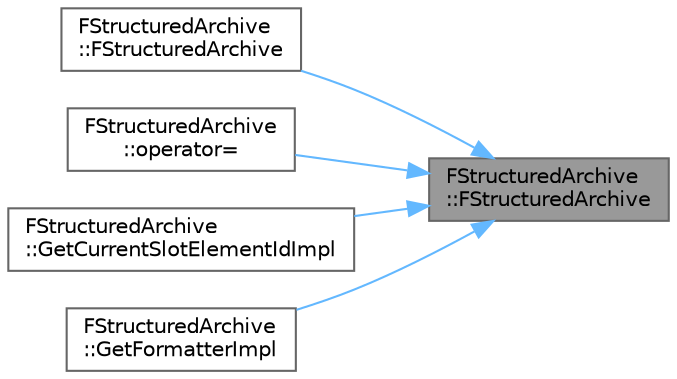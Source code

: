 digraph "FStructuredArchive::FStructuredArchive"
{
 // INTERACTIVE_SVG=YES
 // LATEX_PDF_SIZE
  bgcolor="transparent";
  edge [fontname=Helvetica,fontsize=10,labelfontname=Helvetica,labelfontsize=10];
  node [fontname=Helvetica,fontsize=10,shape=box,height=0.2,width=0.4];
  rankdir="RL";
  Node1 [id="Node000001",label="FStructuredArchive\l::FStructuredArchive",height=0.2,width=0.4,color="gray40", fillcolor="grey60", style="filled", fontcolor="black",tooltip="Constructor."];
  Node1 -> Node2 [id="edge1_Node000001_Node000002",dir="back",color="steelblue1",style="solid",tooltip=" "];
  Node2 [id="Node000002",label="FStructuredArchive\l::FStructuredArchive",height=0.2,width=0.4,color="grey40", fillcolor="white", style="filled",URL="$d4/da8/classFStructuredArchive.html#a50d8c627c2ac545701edf2d22c410c5b",tooltip=" "];
  Node1 -> Node3 [id="edge2_Node000001_Node000003",dir="back",color="steelblue1",style="solid",tooltip=" "];
  Node3 [id="Node000003",label="FStructuredArchive\l::operator=",height=0.2,width=0.4,color="grey40", fillcolor="white", style="filled",URL="$d4/da8/classFStructuredArchive.html#aaedc2aee6398ad4292cb7046a9bf0aef",tooltip=" "];
  Node1 -> Node4 [id="edge3_Node000001_Node000004",dir="back",color="steelblue1",style="solid",tooltip=" "];
  Node4 [id="Node000004",label="FStructuredArchive\l::GetCurrentSlotElementIdImpl",height=0.2,width=0.4,color="grey40", fillcolor="white", style="filled",URL="$d4/da8/classFStructuredArchive.html#a6887f09d52bcd4db9ac0628333b1123b",tooltip=" "];
  Node1 -> Node5 [id="edge4_Node000001_Node000005",dir="back",color="steelblue1",style="solid",tooltip=" "];
  Node5 [id="Node000005",label="FStructuredArchive\l::GetFormatterImpl",height=0.2,width=0.4,color="grey40", fillcolor="white", style="filled",URL="$d4/da8/classFStructuredArchive.html#afa4e875d75f1960fe72ab4472f84c0e2",tooltip=" "];
}
